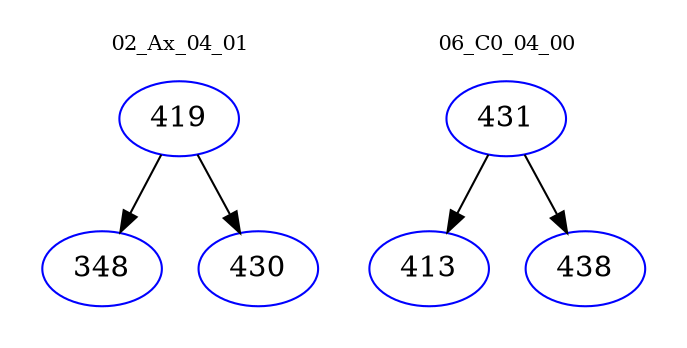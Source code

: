 digraph{
subgraph cluster_0 {
color = white
label = "02_Ax_04_01";
fontsize=10;
T0_419 [label="419", color="blue"]
T0_419 -> T0_348 [color="black"]
T0_348 [label="348", color="blue"]
T0_419 -> T0_430 [color="black"]
T0_430 [label="430", color="blue"]
}
subgraph cluster_1 {
color = white
label = "06_C0_04_00";
fontsize=10;
T1_431 [label="431", color="blue"]
T1_431 -> T1_413 [color="black"]
T1_413 [label="413", color="blue"]
T1_431 -> T1_438 [color="black"]
T1_438 [label="438", color="blue"]
}
}

